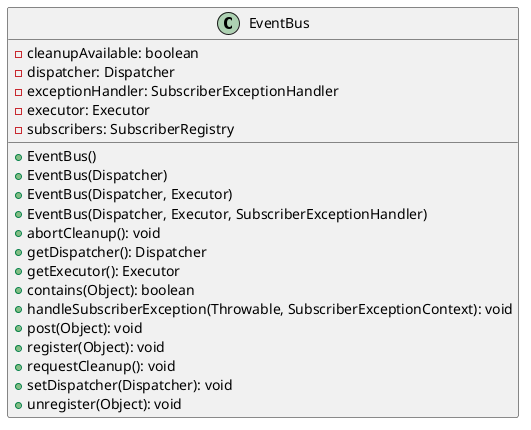 @startuml

    class EventBus {
        -cleanupAvailable: boolean
        -dispatcher: Dispatcher
        -exceptionHandler: SubscriberExceptionHandler
        -executor: Executor
        -subscribers: SubscriberRegistry
        +EventBus()
        +EventBus(Dispatcher)
        +EventBus(Dispatcher, Executor)
        +EventBus(Dispatcher, Executor, SubscriberExceptionHandler)
        +abortCleanup(): void
        +getDispatcher(): Dispatcher
        +getExecutor(): Executor
        +contains(Object): boolean
        +handleSubscriberException(Throwable, SubscriberExceptionContext): void
        +post(Object): void
        +register(Object): void
        +requestCleanup(): void
        +setDispatcher(Dispatcher): void
        +unregister(Object): void
    }

@enduml
